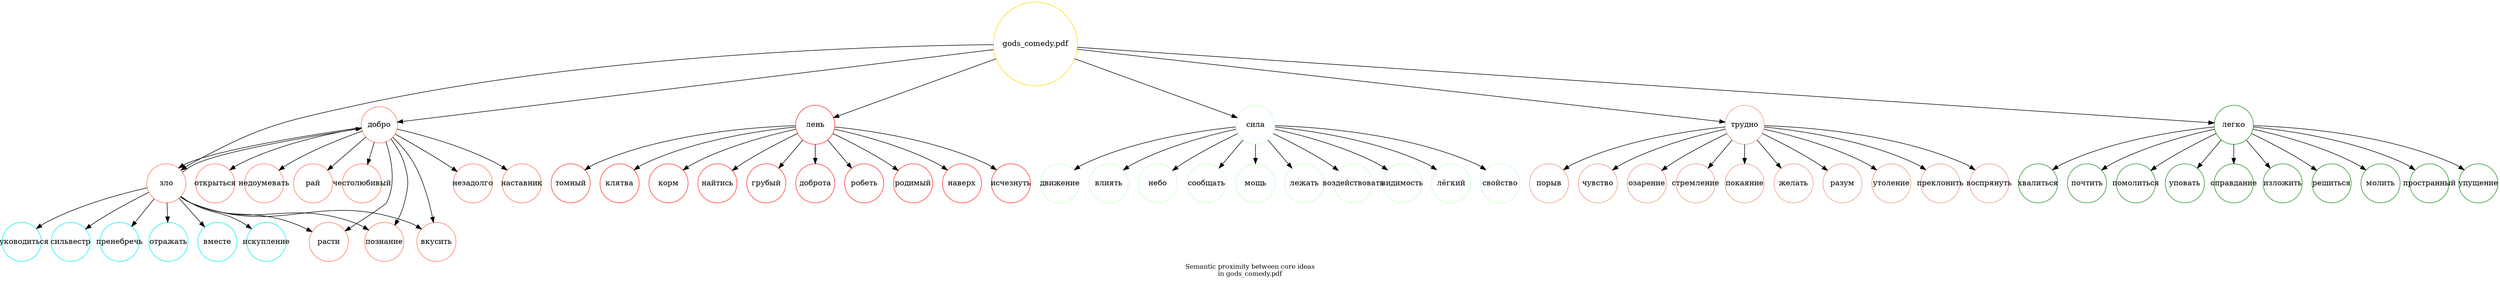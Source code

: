 digraph "ideas_with_concepts_gods_comedy.pdf" {
	node [color=gold1 shape=circle width=0.7]
	"gods_comedy.pdf"
	node [color=coral1 shape=circle]
	"добро"
	"gods_comedy.pdf" -> "добро"
	node [fixedsize=true shape=circle width=1]
	"честолюбивый"
	"добро" -> "честолюбивый"
	"расти"
	"добро" -> "расти"
	"незадолго"
	"добро" -> "незадолго"
	"зло"
	"добро" -> "зло"
	"наставник"
	"добро" -> "наставник"
	"познание"
	"добро" -> "познание"
	"вкусить"
	"добро" -> "вкусить"
	"открыться"
	"добро" -> "открыться"
	"недоумевать"
	"добро" -> "недоумевать"
	"рай"
	"добро" -> "рай"
	node [color=cyan2 shape=circle]
	"зло"
	"gods_comedy.pdf" -> "зло"
	node [fixedsize=true shape=circle width=1]
	"добро"
	"зло" -> "добро"
	"познание"
	"зло" -> "познание"
	"руководиться"
	"зло" -> "руководиться"
	"сильвестр"
	"зло" -> "сильвестр"
	"вкусить"
	"зло" -> "вкусить"
	"пренебречь"
	"зло" -> "пренебречь"
	"расти"
	"зло" -> "расти"
	"отражать"
	"зло" -> "отражать"
	"вместе"
	"зло" -> "вместе"
	"искупление"
	"зло" -> "искупление"
	node [color=firebrick1 shape=circle]
	"лень"
	"gods_comedy.pdf" -> "лень"
	node [fixedsize=true shape=circle width=1]
	"томный"
	"лень" -> "томный"
	"клятва"
	"лень" -> "клятва"
	"корм"
	"лень" -> "корм"
	"найтись"
	"лень" -> "найтись"
	"грубый"
	"лень" -> "грубый"
	"доброта"
	"лень" -> "доброта"
	"робеть"
	"лень" -> "робеть"
	"родимый"
	"лень" -> "родимый"
	"наверх"
	"лень" -> "наверх"
	"исчезнуть"
	"лень" -> "исчезнуть"
	node [color=darkseagreen1 shape=circle]
	"сила"
	"gods_comedy.pdf" -> "сила"
	node [fixedsize=true shape=circle width=1]
	"движение"
	"сила" -> "движение"
	"влиять"
	"сила" -> "влиять"
	"небо"
	"сила" -> "небо"
	"сообщать"
	"сила" -> "сообщать"
	"мощь"
	"сила" -> "мощь"
	"лежать"
	"сила" -> "лежать"
	"воздействовать"
	"сила" -> "воздействовать"
	"видимость"
	"сила" -> "видимость"
	"лёгкий"
	"сила" -> "лёгкий"
	"свойство"
	"сила" -> "свойство"
	node [color=darksalmon shape=circle]
	"трудно"
	"gods_comedy.pdf" -> "трудно"
	node [fixedsize=true shape=circle width=1]
	"порыв"
	"трудно" -> "порыв"
	"чувство"
	"трудно" -> "чувство"
	"озарение"
	"трудно" -> "озарение"
	"стремление"
	"трудно" -> "стремление"
	"покаяние"
	"трудно" -> "покаяние"
	"желать"
	"трудно" -> "желать"
	"разум"
	"трудно" -> "разум"
	"утоление"
	"трудно" -> "утоление"
	"преклонить"
	"трудно" -> "преклонить"
	"воспрянуть"
	"трудно" -> "воспрянуть"
	node [color=forestgreen shape=circle]
	"легко"
	"gods_comedy.pdf" -> "легко"
	node [fixedsize=true shape=circle width=1]
	"хвалиться"
	"легко" -> "хвалиться"
	"почтить"
	"легко" -> "почтить"
	"помолиться"
	"легко" -> "помолиться"
	"уповать"
	"легко" -> "уповать"
	"оправдание"
	"легко" -> "оправдание"
	"изложить"
	"легко" -> "изложить"
	"решиться"
	"легко" -> "решиться"
	"молить"
	"легко" -> "молить"
	"пространный"
	"легко" -> "пространный"
	"упущение"
	"легко" -> "упущение"
	overlap=false
	label="Semantic proximity between core ideas\nin gods_comedy.pdf"
	fontsize=12
}
